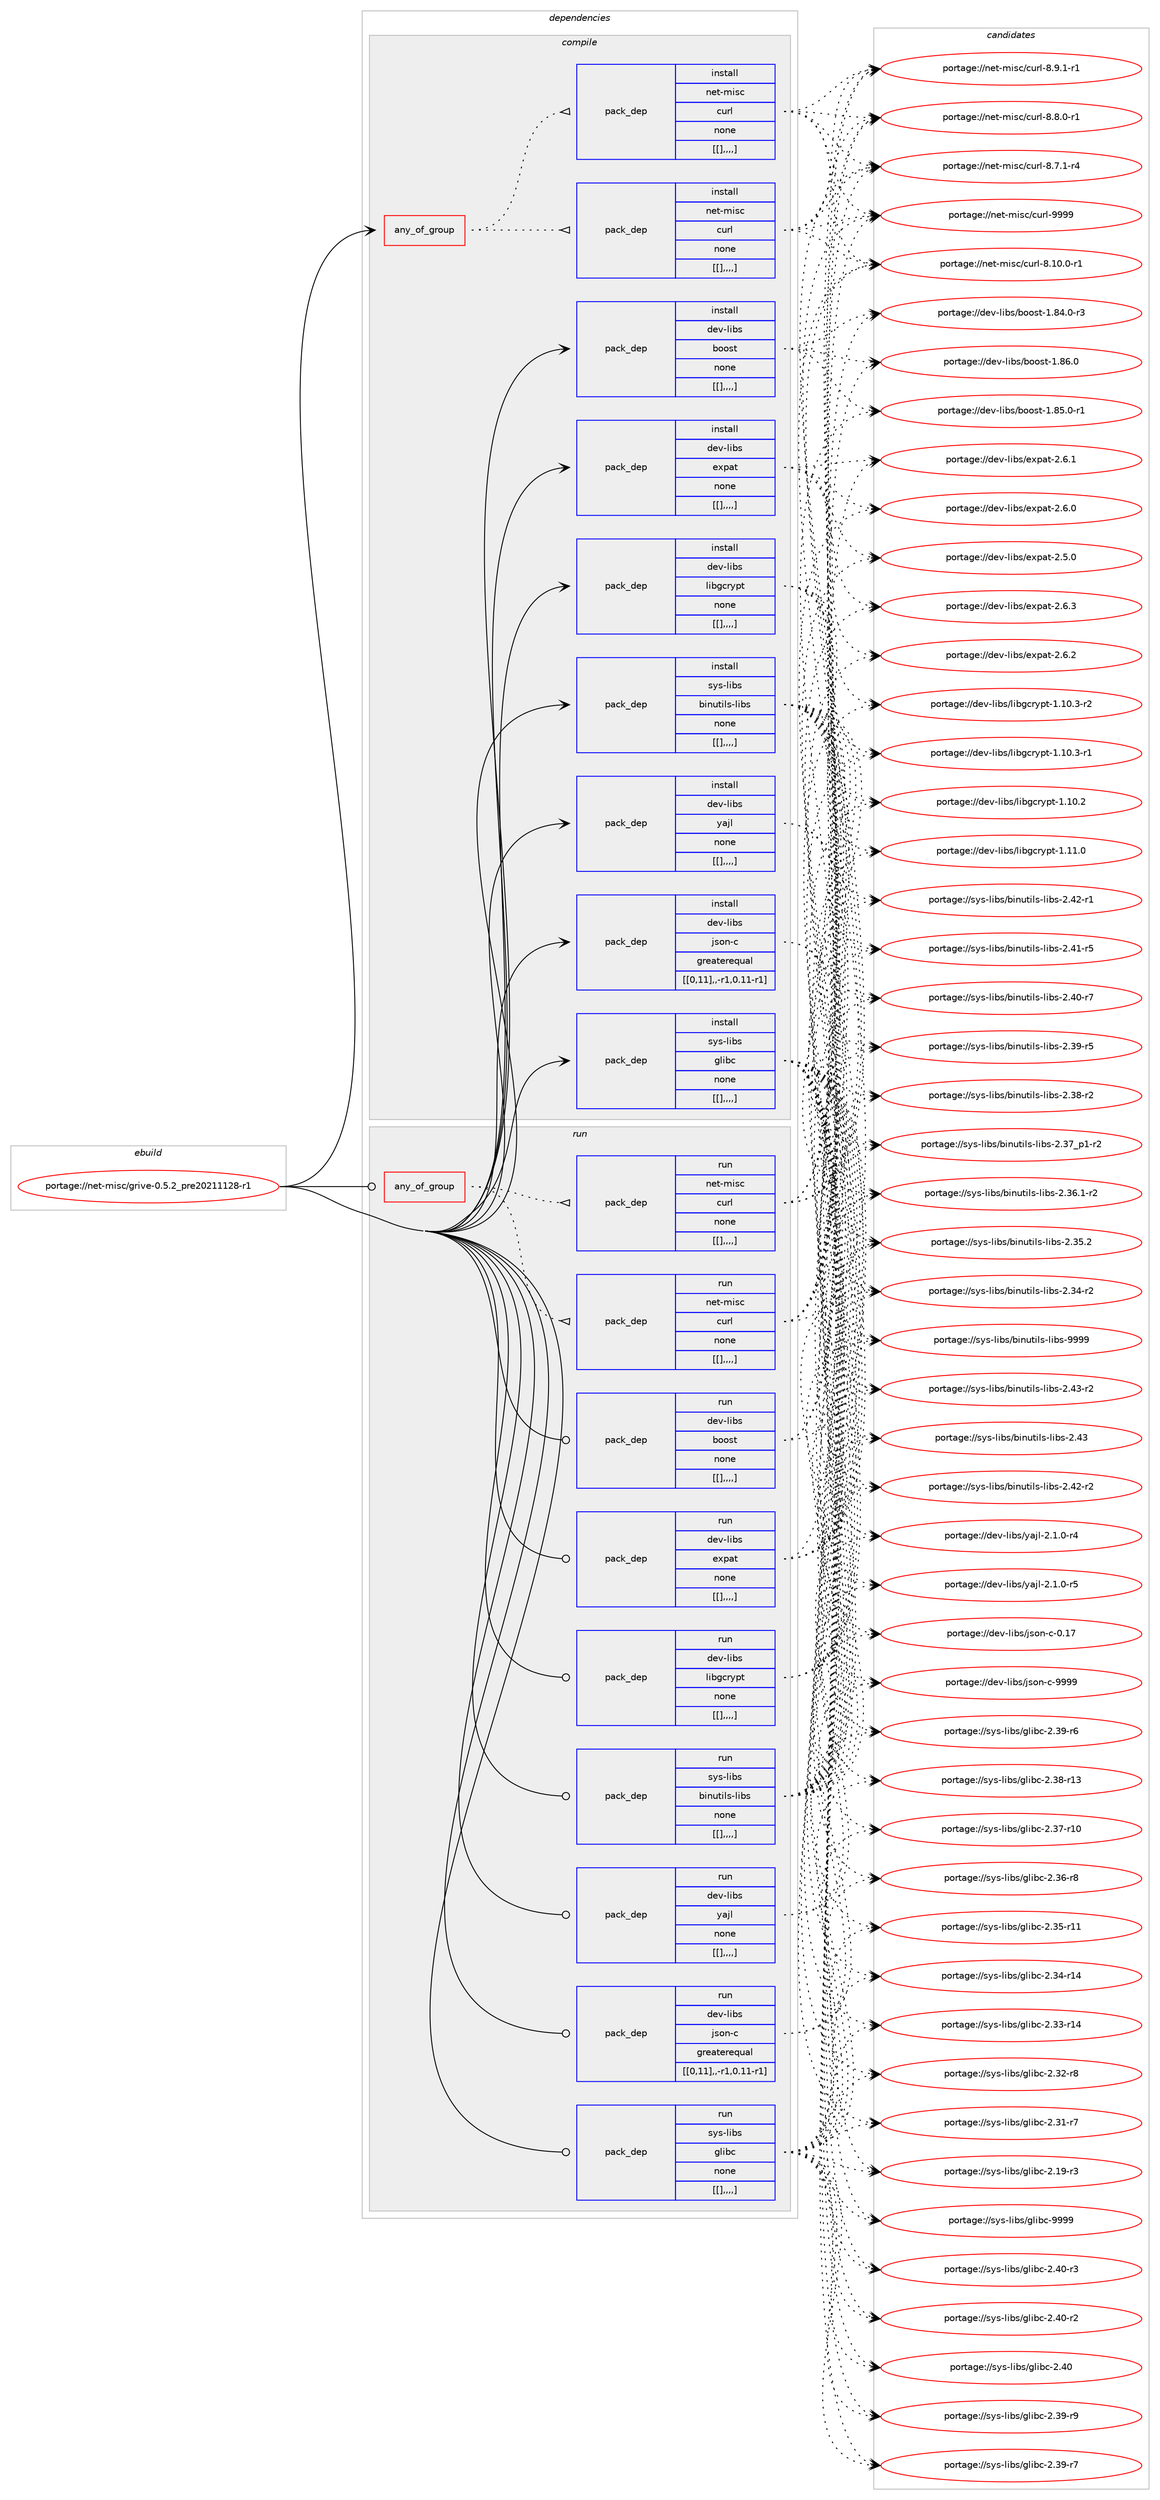 digraph prolog {

# *************
# Graph options
# *************

newrank=true;
concentrate=true;
compound=true;
graph [rankdir=LR,fontname=Helvetica,fontsize=10,ranksep=1.5];#, ranksep=2.5, nodesep=0.2];
edge  [arrowhead=vee];
node  [fontname=Helvetica,fontsize=10];

# **********
# The ebuild
# **********

subgraph cluster_leftcol {
color=gray;
label=<<i>ebuild</i>>;
id [label="portage://net-misc/grive-0.5.2_pre20211128-r1", color=red, width=4, href="../net-misc/grive-0.5.2_pre20211128-r1.svg"];
}

# ****************
# The dependencies
# ****************

subgraph cluster_midcol {
color=gray;
label=<<i>dependencies</i>>;
subgraph cluster_compile {
fillcolor="#eeeeee";
style=filled;
label=<<i>compile</i>>;
subgraph any2637 {
dependency387705 [label=<<TABLE BORDER="0" CELLBORDER="1" CELLSPACING="0" CELLPADDING="4"><TR><TD CELLPADDING="10">any_of_group</TD></TR></TABLE>>, shape=none, color=red];subgraph pack283282 {
dependency387706 [label=<<TABLE BORDER="0" CELLBORDER="1" CELLSPACING="0" CELLPADDING="4" WIDTH="220"><TR><TD ROWSPAN="6" CELLPADDING="30">pack_dep</TD></TR><TR><TD WIDTH="110">install</TD></TR><TR><TD>net-misc</TD></TR><TR><TD>curl</TD></TR><TR><TD>none</TD></TR><TR><TD>[[],,,,]</TD></TR></TABLE>>, shape=none, color=blue];
}
dependency387705:e -> dependency387706:w [weight=20,style="dotted",arrowhead="oinv"];
subgraph pack283283 {
dependency387707 [label=<<TABLE BORDER="0" CELLBORDER="1" CELLSPACING="0" CELLPADDING="4" WIDTH="220"><TR><TD ROWSPAN="6" CELLPADDING="30">pack_dep</TD></TR><TR><TD WIDTH="110">install</TD></TR><TR><TD>net-misc</TD></TR><TR><TD>curl</TD></TR><TR><TD>none</TD></TR><TR><TD>[[],,,,]</TD></TR></TABLE>>, shape=none, color=blue];
}
dependency387705:e -> dependency387707:w [weight=20,style="dotted",arrowhead="oinv"];
}
id:e -> dependency387705:w [weight=20,style="solid",arrowhead="vee"];
subgraph pack283284 {
dependency387708 [label=<<TABLE BORDER="0" CELLBORDER="1" CELLSPACING="0" CELLPADDING="4" WIDTH="220"><TR><TD ROWSPAN="6" CELLPADDING="30">pack_dep</TD></TR><TR><TD WIDTH="110">install</TD></TR><TR><TD>dev-libs</TD></TR><TR><TD>boost</TD></TR><TR><TD>none</TD></TR><TR><TD>[[],,,,]</TD></TR></TABLE>>, shape=none, color=blue];
}
id:e -> dependency387708:w [weight=20,style="solid",arrowhead="vee"];
subgraph pack283285 {
dependency387709 [label=<<TABLE BORDER="0" CELLBORDER="1" CELLSPACING="0" CELLPADDING="4" WIDTH="220"><TR><TD ROWSPAN="6" CELLPADDING="30">pack_dep</TD></TR><TR><TD WIDTH="110">install</TD></TR><TR><TD>dev-libs</TD></TR><TR><TD>expat</TD></TR><TR><TD>none</TD></TR><TR><TD>[[],,,,]</TD></TR></TABLE>>, shape=none, color=blue];
}
id:e -> dependency387709:w [weight=20,style="solid",arrowhead="vee"];
subgraph pack283286 {
dependency387710 [label=<<TABLE BORDER="0" CELLBORDER="1" CELLSPACING="0" CELLPADDING="4" WIDTH="220"><TR><TD ROWSPAN="6" CELLPADDING="30">pack_dep</TD></TR><TR><TD WIDTH="110">install</TD></TR><TR><TD>dev-libs</TD></TR><TR><TD>json-c</TD></TR><TR><TD>greaterequal</TD></TR><TR><TD>[[0,11],,-r1,0.11-r1]</TD></TR></TABLE>>, shape=none, color=blue];
}
id:e -> dependency387710:w [weight=20,style="solid",arrowhead="vee"];
subgraph pack283287 {
dependency387711 [label=<<TABLE BORDER="0" CELLBORDER="1" CELLSPACING="0" CELLPADDING="4" WIDTH="220"><TR><TD ROWSPAN="6" CELLPADDING="30">pack_dep</TD></TR><TR><TD WIDTH="110">install</TD></TR><TR><TD>dev-libs</TD></TR><TR><TD>libgcrypt</TD></TR><TR><TD>none</TD></TR><TR><TD>[[],,,,]</TD></TR></TABLE>>, shape=none, color=blue];
}
id:e -> dependency387711:w [weight=20,style="solid",arrowhead="vee"];
subgraph pack283288 {
dependency387712 [label=<<TABLE BORDER="0" CELLBORDER="1" CELLSPACING="0" CELLPADDING="4" WIDTH="220"><TR><TD ROWSPAN="6" CELLPADDING="30">pack_dep</TD></TR><TR><TD WIDTH="110">install</TD></TR><TR><TD>dev-libs</TD></TR><TR><TD>yajl</TD></TR><TR><TD>none</TD></TR><TR><TD>[[],,,,]</TD></TR></TABLE>>, shape=none, color=blue];
}
id:e -> dependency387712:w [weight=20,style="solid",arrowhead="vee"];
subgraph pack283289 {
dependency387713 [label=<<TABLE BORDER="0" CELLBORDER="1" CELLSPACING="0" CELLPADDING="4" WIDTH="220"><TR><TD ROWSPAN="6" CELLPADDING="30">pack_dep</TD></TR><TR><TD WIDTH="110">install</TD></TR><TR><TD>sys-libs</TD></TR><TR><TD>binutils-libs</TD></TR><TR><TD>none</TD></TR><TR><TD>[[],,,,]</TD></TR></TABLE>>, shape=none, color=blue];
}
id:e -> dependency387713:w [weight=20,style="solid",arrowhead="vee"];
subgraph pack283290 {
dependency387714 [label=<<TABLE BORDER="0" CELLBORDER="1" CELLSPACING="0" CELLPADDING="4" WIDTH="220"><TR><TD ROWSPAN="6" CELLPADDING="30">pack_dep</TD></TR><TR><TD WIDTH="110">install</TD></TR><TR><TD>sys-libs</TD></TR><TR><TD>glibc</TD></TR><TR><TD>none</TD></TR><TR><TD>[[],,,,]</TD></TR></TABLE>>, shape=none, color=blue];
}
id:e -> dependency387714:w [weight=20,style="solid",arrowhead="vee"];
}
subgraph cluster_compileandrun {
fillcolor="#eeeeee";
style=filled;
label=<<i>compile and run</i>>;
}
subgraph cluster_run {
fillcolor="#eeeeee";
style=filled;
label=<<i>run</i>>;
subgraph any2638 {
dependency387715 [label=<<TABLE BORDER="0" CELLBORDER="1" CELLSPACING="0" CELLPADDING="4"><TR><TD CELLPADDING="10">any_of_group</TD></TR></TABLE>>, shape=none, color=red];subgraph pack283291 {
dependency387716 [label=<<TABLE BORDER="0" CELLBORDER="1" CELLSPACING="0" CELLPADDING="4" WIDTH="220"><TR><TD ROWSPAN="6" CELLPADDING="30">pack_dep</TD></TR><TR><TD WIDTH="110">run</TD></TR><TR><TD>net-misc</TD></TR><TR><TD>curl</TD></TR><TR><TD>none</TD></TR><TR><TD>[[],,,,]</TD></TR></TABLE>>, shape=none, color=blue];
}
dependency387715:e -> dependency387716:w [weight=20,style="dotted",arrowhead="oinv"];
subgraph pack283292 {
dependency387717 [label=<<TABLE BORDER="0" CELLBORDER="1" CELLSPACING="0" CELLPADDING="4" WIDTH="220"><TR><TD ROWSPAN="6" CELLPADDING="30">pack_dep</TD></TR><TR><TD WIDTH="110">run</TD></TR><TR><TD>net-misc</TD></TR><TR><TD>curl</TD></TR><TR><TD>none</TD></TR><TR><TD>[[],,,,]</TD></TR></TABLE>>, shape=none, color=blue];
}
dependency387715:e -> dependency387717:w [weight=20,style="dotted",arrowhead="oinv"];
}
id:e -> dependency387715:w [weight=20,style="solid",arrowhead="odot"];
subgraph pack283293 {
dependency387718 [label=<<TABLE BORDER="0" CELLBORDER="1" CELLSPACING="0" CELLPADDING="4" WIDTH="220"><TR><TD ROWSPAN="6" CELLPADDING="30">pack_dep</TD></TR><TR><TD WIDTH="110">run</TD></TR><TR><TD>dev-libs</TD></TR><TR><TD>boost</TD></TR><TR><TD>none</TD></TR><TR><TD>[[],,,,]</TD></TR></TABLE>>, shape=none, color=blue];
}
id:e -> dependency387718:w [weight=20,style="solid",arrowhead="odot"];
subgraph pack283294 {
dependency387719 [label=<<TABLE BORDER="0" CELLBORDER="1" CELLSPACING="0" CELLPADDING="4" WIDTH="220"><TR><TD ROWSPAN="6" CELLPADDING="30">pack_dep</TD></TR><TR><TD WIDTH="110">run</TD></TR><TR><TD>dev-libs</TD></TR><TR><TD>expat</TD></TR><TR><TD>none</TD></TR><TR><TD>[[],,,,]</TD></TR></TABLE>>, shape=none, color=blue];
}
id:e -> dependency387719:w [weight=20,style="solid",arrowhead="odot"];
subgraph pack283295 {
dependency387720 [label=<<TABLE BORDER="0" CELLBORDER="1" CELLSPACING="0" CELLPADDING="4" WIDTH="220"><TR><TD ROWSPAN="6" CELLPADDING="30">pack_dep</TD></TR><TR><TD WIDTH="110">run</TD></TR><TR><TD>dev-libs</TD></TR><TR><TD>json-c</TD></TR><TR><TD>greaterequal</TD></TR><TR><TD>[[0,11],,-r1,0.11-r1]</TD></TR></TABLE>>, shape=none, color=blue];
}
id:e -> dependency387720:w [weight=20,style="solid",arrowhead="odot"];
subgraph pack283296 {
dependency387721 [label=<<TABLE BORDER="0" CELLBORDER="1" CELLSPACING="0" CELLPADDING="4" WIDTH="220"><TR><TD ROWSPAN="6" CELLPADDING="30">pack_dep</TD></TR><TR><TD WIDTH="110">run</TD></TR><TR><TD>dev-libs</TD></TR><TR><TD>libgcrypt</TD></TR><TR><TD>none</TD></TR><TR><TD>[[],,,,]</TD></TR></TABLE>>, shape=none, color=blue];
}
id:e -> dependency387721:w [weight=20,style="solid",arrowhead="odot"];
subgraph pack283297 {
dependency387722 [label=<<TABLE BORDER="0" CELLBORDER="1" CELLSPACING="0" CELLPADDING="4" WIDTH="220"><TR><TD ROWSPAN="6" CELLPADDING="30">pack_dep</TD></TR><TR><TD WIDTH="110">run</TD></TR><TR><TD>dev-libs</TD></TR><TR><TD>yajl</TD></TR><TR><TD>none</TD></TR><TR><TD>[[],,,,]</TD></TR></TABLE>>, shape=none, color=blue];
}
id:e -> dependency387722:w [weight=20,style="solid",arrowhead="odot"];
subgraph pack283298 {
dependency387723 [label=<<TABLE BORDER="0" CELLBORDER="1" CELLSPACING="0" CELLPADDING="4" WIDTH="220"><TR><TD ROWSPAN="6" CELLPADDING="30">pack_dep</TD></TR><TR><TD WIDTH="110">run</TD></TR><TR><TD>sys-libs</TD></TR><TR><TD>binutils-libs</TD></TR><TR><TD>none</TD></TR><TR><TD>[[],,,,]</TD></TR></TABLE>>, shape=none, color=blue];
}
id:e -> dependency387723:w [weight=20,style="solid",arrowhead="odot"];
subgraph pack283299 {
dependency387724 [label=<<TABLE BORDER="0" CELLBORDER="1" CELLSPACING="0" CELLPADDING="4" WIDTH="220"><TR><TD ROWSPAN="6" CELLPADDING="30">pack_dep</TD></TR><TR><TD WIDTH="110">run</TD></TR><TR><TD>sys-libs</TD></TR><TR><TD>glibc</TD></TR><TR><TD>none</TD></TR><TR><TD>[[],,,,]</TD></TR></TABLE>>, shape=none, color=blue];
}
id:e -> dependency387724:w [weight=20,style="solid",arrowhead="odot"];
}
}

# **************
# The candidates
# **************

subgraph cluster_choices {
rank=same;
color=gray;
label=<<i>candidates</i>>;

subgraph choice283282 {
color=black;
nodesep=1;
choice110101116451091051159947991171141084557575757 [label="portage://net-misc/curl-9999", color=red, width=4,href="../net-misc/curl-9999.svg"];
choice11010111645109105115994799117114108455646494846484511449 [label="portage://net-misc/curl-8.10.0-r1", color=red, width=4,href="../net-misc/curl-8.10.0-r1.svg"];
choice110101116451091051159947991171141084556465746494511449 [label="portage://net-misc/curl-8.9.1-r1", color=red, width=4,href="../net-misc/curl-8.9.1-r1.svg"];
choice110101116451091051159947991171141084556465646484511449 [label="portage://net-misc/curl-8.8.0-r1", color=red, width=4,href="../net-misc/curl-8.8.0-r1.svg"];
choice110101116451091051159947991171141084556465546494511452 [label="portage://net-misc/curl-8.7.1-r4", color=red, width=4,href="../net-misc/curl-8.7.1-r4.svg"];
dependency387706:e -> choice110101116451091051159947991171141084557575757:w [style=dotted,weight="100"];
dependency387706:e -> choice11010111645109105115994799117114108455646494846484511449:w [style=dotted,weight="100"];
dependency387706:e -> choice110101116451091051159947991171141084556465746494511449:w [style=dotted,weight="100"];
dependency387706:e -> choice110101116451091051159947991171141084556465646484511449:w [style=dotted,weight="100"];
dependency387706:e -> choice110101116451091051159947991171141084556465546494511452:w [style=dotted,weight="100"];
}
subgraph choice283283 {
color=black;
nodesep=1;
choice110101116451091051159947991171141084557575757 [label="portage://net-misc/curl-9999", color=red, width=4,href="../net-misc/curl-9999.svg"];
choice11010111645109105115994799117114108455646494846484511449 [label="portage://net-misc/curl-8.10.0-r1", color=red, width=4,href="../net-misc/curl-8.10.0-r1.svg"];
choice110101116451091051159947991171141084556465746494511449 [label="portage://net-misc/curl-8.9.1-r1", color=red, width=4,href="../net-misc/curl-8.9.1-r1.svg"];
choice110101116451091051159947991171141084556465646484511449 [label="portage://net-misc/curl-8.8.0-r1", color=red, width=4,href="../net-misc/curl-8.8.0-r1.svg"];
choice110101116451091051159947991171141084556465546494511452 [label="portage://net-misc/curl-8.7.1-r4", color=red, width=4,href="../net-misc/curl-8.7.1-r4.svg"];
dependency387707:e -> choice110101116451091051159947991171141084557575757:w [style=dotted,weight="100"];
dependency387707:e -> choice11010111645109105115994799117114108455646494846484511449:w [style=dotted,weight="100"];
dependency387707:e -> choice110101116451091051159947991171141084556465746494511449:w [style=dotted,weight="100"];
dependency387707:e -> choice110101116451091051159947991171141084556465646484511449:w [style=dotted,weight="100"];
dependency387707:e -> choice110101116451091051159947991171141084556465546494511452:w [style=dotted,weight="100"];
}
subgraph choice283284 {
color=black;
nodesep=1;
choice1001011184510810598115479811111111511645494656544648 [label="portage://dev-libs/boost-1.86.0", color=red, width=4,href="../dev-libs/boost-1.86.0.svg"];
choice10010111845108105981154798111111115116454946565346484511449 [label="portage://dev-libs/boost-1.85.0-r1", color=red, width=4,href="../dev-libs/boost-1.85.0-r1.svg"];
choice10010111845108105981154798111111115116454946565246484511451 [label="portage://dev-libs/boost-1.84.0-r3", color=red, width=4,href="../dev-libs/boost-1.84.0-r3.svg"];
dependency387708:e -> choice1001011184510810598115479811111111511645494656544648:w [style=dotted,weight="100"];
dependency387708:e -> choice10010111845108105981154798111111115116454946565346484511449:w [style=dotted,weight="100"];
dependency387708:e -> choice10010111845108105981154798111111115116454946565246484511451:w [style=dotted,weight="100"];
}
subgraph choice283285 {
color=black;
nodesep=1;
choice10010111845108105981154710112011297116455046544651 [label="portage://dev-libs/expat-2.6.3", color=red, width=4,href="../dev-libs/expat-2.6.3.svg"];
choice10010111845108105981154710112011297116455046544650 [label="portage://dev-libs/expat-2.6.2", color=red, width=4,href="../dev-libs/expat-2.6.2.svg"];
choice10010111845108105981154710112011297116455046544649 [label="portage://dev-libs/expat-2.6.1", color=red, width=4,href="../dev-libs/expat-2.6.1.svg"];
choice10010111845108105981154710112011297116455046544648 [label="portage://dev-libs/expat-2.6.0", color=red, width=4,href="../dev-libs/expat-2.6.0.svg"];
choice10010111845108105981154710112011297116455046534648 [label="portage://dev-libs/expat-2.5.0", color=red, width=4,href="../dev-libs/expat-2.5.0.svg"];
dependency387709:e -> choice10010111845108105981154710112011297116455046544651:w [style=dotted,weight="100"];
dependency387709:e -> choice10010111845108105981154710112011297116455046544650:w [style=dotted,weight="100"];
dependency387709:e -> choice10010111845108105981154710112011297116455046544649:w [style=dotted,weight="100"];
dependency387709:e -> choice10010111845108105981154710112011297116455046544648:w [style=dotted,weight="100"];
dependency387709:e -> choice10010111845108105981154710112011297116455046534648:w [style=dotted,weight="100"];
}
subgraph choice283286 {
color=black;
nodesep=1;
choice10010111845108105981154710611511111045994557575757 [label="portage://dev-libs/json-c-9999", color=red, width=4,href="../dev-libs/json-c-9999.svg"];
choice10010111845108105981154710611511111045994548464955 [label="portage://dev-libs/json-c-0.17", color=red, width=4,href="../dev-libs/json-c-0.17.svg"];
dependency387710:e -> choice10010111845108105981154710611511111045994557575757:w [style=dotted,weight="100"];
dependency387710:e -> choice10010111845108105981154710611511111045994548464955:w [style=dotted,weight="100"];
}
subgraph choice283287 {
color=black;
nodesep=1;
choice100101118451081059811547108105981039911412111211645494649494648 [label="portage://dev-libs/libgcrypt-1.11.0", color=red, width=4,href="../dev-libs/libgcrypt-1.11.0.svg"];
choice1001011184510810598115471081059810399114121112116454946494846514511450 [label="portage://dev-libs/libgcrypt-1.10.3-r2", color=red, width=4,href="../dev-libs/libgcrypt-1.10.3-r2.svg"];
choice1001011184510810598115471081059810399114121112116454946494846514511449 [label="portage://dev-libs/libgcrypt-1.10.3-r1", color=red, width=4,href="../dev-libs/libgcrypt-1.10.3-r1.svg"];
choice100101118451081059811547108105981039911412111211645494649484650 [label="portage://dev-libs/libgcrypt-1.10.2", color=red, width=4,href="../dev-libs/libgcrypt-1.10.2.svg"];
dependency387711:e -> choice100101118451081059811547108105981039911412111211645494649494648:w [style=dotted,weight="100"];
dependency387711:e -> choice1001011184510810598115471081059810399114121112116454946494846514511450:w [style=dotted,weight="100"];
dependency387711:e -> choice1001011184510810598115471081059810399114121112116454946494846514511449:w [style=dotted,weight="100"];
dependency387711:e -> choice100101118451081059811547108105981039911412111211645494649484650:w [style=dotted,weight="100"];
}
subgraph choice283288 {
color=black;
nodesep=1;
choice100101118451081059811547121971061084550464946484511453 [label="portage://dev-libs/yajl-2.1.0-r5", color=red, width=4,href="../dev-libs/yajl-2.1.0-r5.svg"];
choice100101118451081059811547121971061084550464946484511452 [label="portage://dev-libs/yajl-2.1.0-r4", color=red, width=4,href="../dev-libs/yajl-2.1.0-r4.svg"];
dependency387712:e -> choice100101118451081059811547121971061084550464946484511453:w [style=dotted,weight="100"];
dependency387712:e -> choice100101118451081059811547121971061084550464946484511452:w [style=dotted,weight="100"];
}
subgraph choice283289 {
color=black;
nodesep=1;
choice1151211154510810598115479810511011711610510811545108105981154557575757 [label="portage://sys-libs/binutils-libs-9999", color=red, width=4,href="../sys-libs/binutils-libs-9999.svg"];
choice11512111545108105981154798105110117116105108115451081059811545504652514511450 [label="portage://sys-libs/binutils-libs-2.43-r2", color=red, width=4,href="../sys-libs/binutils-libs-2.43-r2.svg"];
choice1151211154510810598115479810511011711610510811545108105981154550465251 [label="portage://sys-libs/binutils-libs-2.43", color=red, width=4,href="../sys-libs/binutils-libs-2.43.svg"];
choice11512111545108105981154798105110117116105108115451081059811545504652504511450 [label="portage://sys-libs/binutils-libs-2.42-r2", color=red, width=4,href="../sys-libs/binutils-libs-2.42-r2.svg"];
choice11512111545108105981154798105110117116105108115451081059811545504652504511449 [label="portage://sys-libs/binutils-libs-2.42-r1", color=red, width=4,href="../sys-libs/binutils-libs-2.42-r1.svg"];
choice11512111545108105981154798105110117116105108115451081059811545504652494511453 [label="portage://sys-libs/binutils-libs-2.41-r5", color=red, width=4,href="../sys-libs/binutils-libs-2.41-r5.svg"];
choice11512111545108105981154798105110117116105108115451081059811545504652484511455 [label="portage://sys-libs/binutils-libs-2.40-r7", color=red, width=4,href="../sys-libs/binutils-libs-2.40-r7.svg"];
choice11512111545108105981154798105110117116105108115451081059811545504651574511453 [label="portage://sys-libs/binutils-libs-2.39-r5", color=red, width=4,href="../sys-libs/binutils-libs-2.39-r5.svg"];
choice11512111545108105981154798105110117116105108115451081059811545504651564511450 [label="portage://sys-libs/binutils-libs-2.38-r2", color=red, width=4,href="../sys-libs/binutils-libs-2.38-r2.svg"];
choice115121115451081059811547981051101171161051081154510810598115455046515595112494511450 [label="portage://sys-libs/binutils-libs-2.37_p1-r2", color=red, width=4,href="../sys-libs/binutils-libs-2.37_p1-r2.svg"];
choice115121115451081059811547981051101171161051081154510810598115455046515446494511450 [label="portage://sys-libs/binutils-libs-2.36.1-r2", color=red, width=4,href="../sys-libs/binutils-libs-2.36.1-r2.svg"];
choice11512111545108105981154798105110117116105108115451081059811545504651534650 [label="portage://sys-libs/binutils-libs-2.35.2", color=red, width=4,href="../sys-libs/binutils-libs-2.35.2.svg"];
choice11512111545108105981154798105110117116105108115451081059811545504651524511450 [label="portage://sys-libs/binutils-libs-2.34-r2", color=red, width=4,href="../sys-libs/binutils-libs-2.34-r2.svg"];
dependency387713:e -> choice1151211154510810598115479810511011711610510811545108105981154557575757:w [style=dotted,weight="100"];
dependency387713:e -> choice11512111545108105981154798105110117116105108115451081059811545504652514511450:w [style=dotted,weight="100"];
dependency387713:e -> choice1151211154510810598115479810511011711610510811545108105981154550465251:w [style=dotted,weight="100"];
dependency387713:e -> choice11512111545108105981154798105110117116105108115451081059811545504652504511450:w [style=dotted,weight="100"];
dependency387713:e -> choice11512111545108105981154798105110117116105108115451081059811545504652504511449:w [style=dotted,weight="100"];
dependency387713:e -> choice11512111545108105981154798105110117116105108115451081059811545504652494511453:w [style=dotted,weight="100"];
dependency387713:e -> choice11512111545108105981154798105110117116105108115451081059811545504652484511455:w [style=dotted,weight="100"];
dependency387713:e -> choice11512111545108105981154798105110117116105108115451081059811545504651574511453:w [style=dotted,weight="100"];
dependency387713:e -> choice11512111545108105981154798105110117116105108115451081059811545504651564511450:w [style=dotted,weight="100"];
dependency387713:e -> choice115121115451081059811547981051101171161051081154510810598115455046515595112494511450:w [style=dotted,weight="100"];
dependency387713:e -> choice115121115451081059811547981051101171161051081154510810598115455046515446494511450:w [style=dotted,weight="100"];
dependency387713:e -> choice11512111545108105981154798105110117116105108115451081059811545504651534650:w [style=dotted,weight="100"];
dependency387713:e -> choice11512111545108105981154798105110117116105108115451081059811545504651524511450:w [style=dotted,weight="100"];
}
subgraph choice283290 {
color=black;
nodesep=1;
choice11512111545108105981154710310810598994557575757 [label="portage://sys-libs/glibc-9999", color=red, width=4,href="../sys-libs/glibc-9999.svg"];
choice115121115451081059811547103108105989945504652484511451 [label="portage://sys-libs/glibc-2.40-r3", color=red, width=4,href="../sys-libs/glibc-2.40-r3.svg"];
choice115121115451081059811547103108105989945504652484511450 [label="portage://sys-libs/glibc-2.40-r2", color=red, width=4,href="../sys-libs/glibc-2.40-r2.svg"];
choice11512111545108105981154710310810598994550465248 [label="portage://sys-libs/glibc-2.40", color=red, width=4,href="../sys-libs/glibc-2.40.svg"];
choice115121115451081059811547103108105989945504651574511457 [label="portage://sys-libs/glibc-2.39-r9", color=red, width=4,href="../sys-libs/glibc-2.39-r9.svg"];
choice115121115451081059811547103108105989945504651574511455 [label="portage://sys-libs/glibc-2.39-r7", color=red, width=4,href="../sys-libs/glibc-2.39-r7.svg"];
choice115121115451081059811547103108105989945504651574511454 [label="portage://sys-libs/glibc-2.39-r6", color=red, width=4,href="../sys-libs/glibc-2.39-r6.svg"];
choice11512111545108105981154710310810598994550465156451144951 [label="portage://sys-libs/glibc-2.38-r13", color=red, width=4,href="../sys-libs/glibc-2.38-r13.svg"];
choice11512111545108105981154710310810598994550465155451144948 [label="portage://sys-libs/glibc-2.37-r10", color=red, width=4,href="../sys-libs/glibc-2.37-r10.svg"];
choice115121115451081059811547103108105989945504651544511456 [label="portage://sys-libs/glibc-2.36-r8", color=red, width=4,href="../sys-libs/glibc-2.36-r8.svg"];
choice11512111545108105981154710310810598994550465153451144949 [label="portage://sys-libs/glibc-2.35-r11", color=red, width=4,href="../sys-libs/glibc-2.35-r11.svg"];
choice11512111545108105981154710310810598994550465152451144952 [label="portage://sys-libs/glibc-2.34-r14", color=red, width=4,href="../sys-libs/glibc-2.34-r14.svg"];
choice11512111545108105981154710310810598994550465151451144952 [label="portage://sys-libs/glibc-2.33-r14", color=red, width=4,href="../sys-libs/glibc-2.33-r14.svg"];
choice115121115451081059811547103108105989945504651504511456 [label="portage://sys-libs/glibc-2.32-r8", color=red, width=4,href="../sys-libs/glibc-2.32-r8.svg"];
choice115121115451081059811547103108105989945504651494511455 [label="portage://sys-libs/glibc-2.31-r7", color=red, width=4,href="../sys-libs/glibc-2.31-r7.svg"];
choice115121115451081059811547103108105989945504649574511451 [label="portage://sys-libs/glibc-2.19-r3", color=red, width=4,href="../sys-libs/glibc-2.19-r3.svg"];
dependency387714:e -> choice11512111545108105981154710310810598994557575757:w [style=dotted,weight="100"];
dependency387714:e -> choice115121115451081059811547103108105989945504652484511451:w [style=dotted,weight="100"];
dependency387714:e -> choice115121115451081059811547103108105989945504652484511450:w [style=dotted,weight="100"];
dependency387714:e -> choice11512111545108105981154710310810598994550465248:w [style=dotted,weight="100"];
dependency387714:e -> choice115121115451081059811547103108105989945504651574511457:w [style=dotted,weight="100"];
dependency387714:e -> choice115121115451081059811547103108105989945504651574511455:w [style=dotted,weight="100"];
dependency387714:e -> choice115121115451081059811547103108105989945504651574511454:w [style=dotted,weight="100"];
dependency387714:e -> choice11512111545108105981154710310810598994550465156451144951:w [style=dotted,weight="100"];
dependency387714:e -> choice11512111545108105981154710310810598994550465155451144948:w [style=dotted,weight="100"];
dependency387714:e -> choice115121115451081059811547103108105989945504651544511456:w [style=dotted,weight="100"];
dependency387714:e -> choice11512111545108105981154710310810598994550465153451144949:w [style=dotted,weight="100"];
dependency387714:e -> choice11512111545108105981154710310810598994550465152451144952:w [style=dotted,weight="100"];
dependency387714:e -> choice11512111545108105981154710310810598994550465151451144952:w [style=dotted,weight="100"];
dependency387714:e -> choice115121115451081059811547103108105989945504651504511456:w [style=dotted,weight="100"];
dependency387714:e -> choice115121115451081059811547103108105989945504651494511455:w [style=dotted,weight="100"];
dependency387714:e -> choice115121115451081059811547103108105989945504649574511451:w [style=dotted,weight="100"];
}
subgraph choice283291 {
color=black;
nodesep=1;
choice110101116451091051159947991171141084557575757 [label="portage://net-misc/curl-9999", color=red, width=4,href="../net-misc/curl-9999.svg"];
choice11010111645109105115994799117114108455646494846484511449 [label="portage://net-misc/curl-8.10.0-r1", color=red, width=4,href="../net-misc/curl-8.10.0-r1.svg"];
choice110101116451091051159947991171141084556465746494511449 [label="portage://net-misc/curl-8.9.1-r1", color=red, width=4,href="../net-misc/curl-8.9.1-r1.svg"];
choice110101116451091051159947991171141084556465646484511449 [label="portage://net-misc/curl-8.8.0-r1", color=red, width=4,href="../net-misc/curl-8.8.0-r1.svg"];
choice110101116451091051159947991171141084556465546494511452 [label="portage://net-misc/curl-8.7.1-r4", color=red, width=4,href="../net-misc/curl-8.7.1-r4.svg"];
dependency387716:e -> choice110101116451091051159947991171141084557575757:w [style=dotted,weight="100"];
dependency387716:e -> choice11010111645109105115994799117114108455646494846484511449:w [style=dotted,weight="100"];
dependency387716:e -> choice110101116451091051159947991171141084556465746494511449:w [style=dotted,weight="100"];
dependency387716:e -> choice110101116451091051159947991171141084556465646484511449:w [style=dotted,weight="100"];
dependency387716:e -> choice110101116451091051159947991171141084556465546494511452:w [style=dotted,weight="100"];
}
subgraph choice283292 {
color=black;
nodesep=1;
choice110101116451091051159947991171141084557575757 [label="portage://net-misc/curl-9999", color=red, width=4,href="../net-misc/curl-9999.svg"];
choice11010111645109105115994799117114108455646494846484511449 [label="portage://net-misc/curl-8.10.0-r1", color=red, width=4,href="../net-misc/curl-8.10.0-r1.svg"];
choice110101116451091051159947991171141084556465746494511449 [label="portage://net-misc/curl-8.9.1-r1", color=red, width=4,href="../net-misc/curl-8.9.1-r1.svg"];
choice110101116451091051159947991171141084556465646484511449 [label="portage://net-misc/curl-8.8.0-r1", color=red, width=4,href="../net-misc/curl-8.8.0-r1.svg"];
choice110101116451091051159947991171141084556465546494511452 [label="portage://net-misc/curl-8.7.1-r4", color=red, width=4,href="../net-misc/curl-8.7.1-r4.svg"];
dependency387717:e -> choice110101116451091051159947991171141084557575757:w [style=dotted,weight="100"];
dependency387717:e -> choice11010111645109105115994799117114108455646494846484511449:w [style=dotted,weight="100"];
dependency387717:e -> choice110101116451091051159947991171141084556465746494511449:w [style=dotted,weight="100"];
dependency387717:e -> choice110101116451091051159947991171141084556465646484511449:w [style=dotted,weight="100"];
dependency387717:e -> choice110101116451091051159947991171141084556465546494511452:w [style=dotted,weight="100"];
}
subgraph choice283293 {
color=black;
nodesep=1;
choice1001011184510810598115479811111111511645494656544648 [label="portage://dev-libs/boost-1.86.0", color=red, width=4,href="../dev-libs/boost-1.86.0.svg"];
choice10010111845108105981154798111111115116454946565346484511449 [label="portage://dev-libs/boost-1.85.0-r1", color=red, width=4,href="../dev-libs/boost-1.85.0-r1.svg"];
choice10010111845108105981154798111111115116454946565246484511451 [label="portage://dev-libs/boost-1.84.0-r3", color=red, width=4,href="../dev-libs/boost-1.84.0-r3.svg"];
dependency387718:e -> choice1001011184510810598115479811111111511645494656544648:w [style=dotted,weight="100"];
dependency387718:e -> choice10010111845108105981154798111111115116454946565346484511449:w [style=dotted,weight="100"];
dependency387718:e -> choice10010111845108105981154798111111115116454946565246484511451:w [style=dotted,weight="100"];
}
subgraph choice283294 {
color=black;
nodesep=1;
choice10010111845108105981154710112011297116455046544651 [label="portage://dev-libs/expat-2.6.3", color=red, width=4,href="../dev-libs/expat-2.6.3.svg"];
choice10010111845108105981154710112011297116455046544650 [label="portage://dev-libs/expat-2.6.2", color=red, width=4,href="../dev-libs/expat-2.6.2.svg"];
choice10010111845108105981154710112011297116455046544649 [label="portage://dev-libs/expat-2.6.1", color=red, width=4,href="../dev-libs/expat-2.6.1.svg"];
choice10010111845108105981154710112011297116455046544648 [label="portage://dev-libs/expat-2.6.0", color=red, width=4,href="../dev-libs/expat-2.6.0.svg"];
choice10010111845108105981154710112011297116455046534648 [label="portage://dev-libs/expat-2.5.0", color=red, width=4,href="../dev-libs/expat-2.5.0.svg"];
dependency387719:e -> choice10010111845108105981154710112011297116455046544651:w [style=dotted,weight="100"];
dependency387719:e -> choice10010111845108105981154710112011297116455046544650:w [style=dotted,weight="100"];
dependency387719:e -> choice10010111845108105981154710112011297116455046544649:w [style=dotted,weight="100"];
dependency387719:e -> choice10010111845108105981154710112011297116455046544648:w [style=dotted,weight="100"];
dependency387719:e -> choice10010111845108105981154710112011297116455046534648:w [style=dotted,weight="100"];
}
subgraph choice283295 {
color=black;
nodesep=1;
choice10010111845108105981154710611511111045994557575757 [label="portage://dev-libs/json-c-9999", color=red, width=4,href="../dev-libs/json-c-9999.svg"];
choice10010111845108105981154710611511111045994548464955 [label="portage://dev-libs/json-c-0.17", color=red, width=4,href="../dev-libs/json-c-0.17.svg"];
dependency387720:e -> choice10010111845108105981154710611511111045994557575757:w [style=dotted,weight="100"];
dependency387720:e -> choice10010111845108105981154710611511111045994548464955:w [style=dotted,weight="100"];
}
subgraph choice283296 {
color=black;
nodesep=1;
choice100101118451081059811547108105981039911412111211645494649494648 [label="portage://dev-libs/libgcrypt-1.11.0", color=red, width=4,href="../dev-libs/libgcrypt-1.11.0.svg"];
choice1001011184510810598115471081059810399114121112116454946494846514511450 [label="portage://dev-libs/libgcrypt-1.10.3-r2", color=red, width=4,href="../dev-libs/libgcrypt-1.10.3-r2.svg"];
choice1001011184510810598115471081059810399114121112116454946494846514511449 [label="portage://dev-libs/libgcrypt-1.10.3-r1", color=red, width=4,href="../dev-libs/libgcrypt-1.10.3-r1.svg"];
choice100101118451081059811547108105981039911412111211645494649484650 [label="portage://dev-libs/libgcrypt-1.10.2", color=red, width=4,href="../dev-libs/libgcrypt-1.10.2.svg"];
dependency387721:e -> choice100101118451081059811547108105981039911412111211645494649494648:w [style=dotted,weight="100"];
dependency387721:e -> choice1001011184510810598115471081059810399114121112116454946494846514511450:w [style=dotted,weight="100"];
dependency387721:e -> choice1001011184510810598115471081059810399114121112116454946494846514511449:w [style=dotted,weight="100"];
dependency387721:e -> choice100101118451081059811547108105981039911412111211645494649484650:w [style=dotted,weight="100"];
}
subgraph choice283297 {
color=black;
nodesep=1;
choice100101118451081059811547121971061084550464946484511453 [label="portage://dev-libs/yajl-2.1.0-r5", color=red, width=4,href="../dev-libs/yajl-2.1.0-r5.svg"];
choice100101118451081059811547121971061084550464946484511452 [label="portage://dev-libs/yajl-2.1.0-r4", color=red, width=4,href="../dev-libs/yajl-2.1.0-r4.svg"];
dependency387722:e -> choice100101118451081059811547121971061084550464946484511453:w [style=dotted,weight="100"];
dependency387722:e -> choice100101118451081059811547121971061084550464946484511452:w [style=dotted,weight="100"];
}
subgraph choice283298 {
color=black;
nodesep=1;
choice1151211154510810598115479810511011711610510811545108105981154557575757 [label="portage://sys-libs/binutils-libs-9999", color=red, width=4,href="../sys-libs/binutils-libs-9999.svg"];
choice11512111545108105981154798105110117116105108115451081059811545504652514511450 [label="portage://sys-libs/binutils-libs-2.43-r2", color=red, width=4,href="../sys-libs/binutils-libs-2.43-r2.svg"];
choice1151211154510810598115479810511011711610510811545108105981154550465251 [label="portage://sys-libs/binutils-libs-2.43", color=red, width=4,href="../sys-libs/binutils-libs-2.43.svg"];
choice11512111545108105981154798105110117116105108115451081059811545504652504511450 [label="portage://sys-libs/binutils-libs-2.42-r2", color=red, width=4,href="../sys-libs/binutils-libs-2.42-r2.svg"];
choice11512111545108105981154798105110117116105108115451081059811545504652504511449 [label="portage://sys-libs/binutils-libs-2.42-r1", color=red, width=4,href="../sys-libs/binutils-libs-2.42-r1.svg"];
choice11512111545108105981154798105110117116105108115451081059811545504652494511453 [label="portage://sys-libs/binutils-libs-2.41-r5", color=red, width=4,href="../sys-libs/binutils-libs-2.41-r5.svg"];
choice11512111545108105981154798105110117116105108115451081059811545504652484511455 [label="portage://sys-libs/binutils-libs-2.40-r7", color=red, width=4,href="../sys-libs/binutils-libs-2.40-r7.svg"];
choice11512111545108105981154798105110117116105108115451081059811545504651574511453 [label="portage://sys-libs/binutils-libs-2.39-r5", color=red, width=4,href="../sys-libs/binutils-libs-2.39-r5.svg"];
choice11512111545108105981154798105110117116105108115451081059811545504651564511450 [label="portage://sys-libs/binutils-libs-2.38-r2", color=red, width=4,href="../sys-libs/binutils-libs-2.38-r2.svg"];
choice115121115451081059811547981051101171161051081154510810598115455046515595112494511450 [label="portage://sys-libs/binutils-libs-2.37_p1-r2", color=red, width=4,href="../sys-libs/binutils-libs-2.37_p1-r2.svg"];
choice115121115451081059811547981051101171161051081154510810598115455046515446494511450 [label="portage://sys-libs/binutils-libs-2.36.1-r2", color=red, width=4,href="../sys-libs/binutils-libs-2.36.1-r2.svg"];
choice11512111545108105981154798105110117116105108115451081059811545504651534650 [label="portage://sys-libs/binutils-libs-2.35.2", color=red, width=4,href="../sys-libs/binutils-libs-2.35.2.svg"];
choice11512111545108105981154798105110117116105108115451081059811545504651524511450 [label="portage://sys-libs/binutils-libs-2.34-r2", color=red, width=4,href="../sys-libs/binutils-libs-2.34-r2.svg"];
dependency387723:e -> choice1151211154510810598115479810511011711610510811545108105981154557575757:w [style=dotted,weight="100"];
dependency387723:e -> choice11512111545108105981154798105110117116105108115451081059811545504652514511450:w [style=dotted,weight="100"];
dependency387723:e -> choice1151211154510810598115479810511011711610510811545108105981154550465251:w [style=dotted,weight="100"];
dependency387723:e -> choice11512111545108105981154798105110117116105108115451081059811545504652504511450:w [style=dotted,weight="100"];
dependency387723:e -> choice11512111545108105981154798105110117116105108115451081059811545504652504511449:w [style=dotted,weight="100"];
dependency387723:e -> choice11512111545108105981154798105110117116105108115451081059811545504652494511453:w [style=dotted,weight="100"];
dependency387723:e -> choice11512111545108105981154798105110117116105108115451081059811545504652484511455:w [style=dotted,weight="100"];
dependency387723:e -> choice11512111545108105981154798105110117116105108115451081059811545504651574511453:w [style=dotted,weight="100"];
dependency387723:e -> choice11512111545108105981154798105110117116105108115451081059811545504651564511450:w [style=dotted,weight="100"];
dependency387723:e -> choice115121115451081059811547981051101171161051081154510810598115455046515595112494511450:w [style=dotted,weight="100"];
dependency387723:e -> choice115121115451081059811547981051101171161051081154510810598115455046515446494511450:w [style=dotted,weight="100"];
dependency387723:e -> choice11512111545108105981154798105110117116105108115451081059811545504651534650:w [style=dotted,weight="100"];
dependency387723:e -> choice11512111545108105981154798105110117116105108115451081059811545504651524511450:w [style=dotted,weight="100"];
}
subgraph choice283299 {
color=black;
nodesep=1;
choice11512111545108105981154710310810598994557575757 [label="portage://sys-libs/glibc-9999", color=red, width=4,href="../sys-libs/glibc-9999.svg"];
choice115121115451081059811547103108105989945504652484511451 [label="portage://sys-libs/glibc-2.40-r3", color=red, width=4,href="../sys-libs/glibc-2.40-r3.svg"];
choice115121115451081059811547103108105989945504652484511450 [label="portage://sys-libs/glibc-2.40-r2", color=red, width=4,href="../sys-libs/glibc-2.40-r2.svg"];
choice11512111545108105981154710310810598994550465248 [label="portage://sys-libs/glibc-2.40", color=red, width=4,href="../sys-libs/glibc-2.40.svg"];
choice115121115451081059811547103108105989945504651574511457 [label="portage://sys-libs/glibc-2.39-r9", color=red, width=4,href="../sys-libs/glibc-2.39-r9.svg"];
choice115121115451081059811547103108105989945504651574511455 [label="portage://sys-libs/glibc-2.39-r7", color=red, width=4,href="../sys-libs/glibc-2.39-r7.svg"];
choice115121115451081059811547103108105989945504651574511454 [label="portage://sys-libs/glibc-2.39-r6", color=red, width=4,href="../sys-libs/glibc-2.39-r6.svg"];
choice11512111545108105981154710310810598994550465156451144951 [label="portage://sys-libs/glibc-2.38-r13", color=red, width=4,href="../sys-libs/glibc-2.38-r13.svg"];
choice11512111545108105981154710310810598994550465155451144948 [label="portage://sys-libs/glibc-2.37-r10", color=red, width=4,href="../sys-libs/glibc-2.37-r10.svg"];
choice115121115451081059811547103108105989945504651544511456 [label="portage://sys-libs/glibc-2.36-r8", color=red, width=4,href="../sys-libs/glibc-2.36-r8.svg"];
choice11512111545108105981154710310810598994550465153451144949 [label="portage://sys-libs/glibc-2.35-r11", color=red, width=4,href="../sys-libs/glibc-2.35-r11.svg"];
choice11512111545108105981154710310810598994550465152451144952 [label="portage://sys-libs/glibc-2.34-r14", color=red, width=4,href="../sys-libs/glibc-2.34-r14.svg"];
choice11512111545108105981154710310810598994550465151451144952 [label="portage://sys-libs/glibc-2.33-r14", color=red, width=4,href="../sys-libs/glibc-2.33-r14.svg"];
choice115121115451081059811547103108105989945504651504511456 [label="portage://sys-libs/glibc-2.32-r8", color=red, width=4,href="../sys-libs/glibc-2.32-r8.svg"];
choice115121115451081059811547103108105989945504651494511455 [label="portage://sys-libs/glibc-2.31-r7", color=red, width=4,href="../sys-libs/glibc-2.31-r7.svg"];
choice115121115451081059811547103108105989945504649574511451 [label="portage://sys-libs/glibc-2.19-r3", color=red, width=4,href="../sys-libs/glibc-2.19-r3.svg"];
dependency387724:e -> choice11512111545108105981154710310810598994557575757:w [style=dotted,weight="100"];
dependency387724:e -> choice115121115451081059811547103108105989945504652484511451:w [style=dotted,weight="100"];
dependency387724:e -> choice115121115451081059811547103108105989945504652484511450:w [style=dotted,weight="100"];
dependency387724:e -> choice11512111545108105981154710310810598994550465248:w [style=dotted,weight="100"];
dependency387724:e -> choice115121115451081059811547103108105989945504651574511457:w [style=dotted,weight="100"];
dependency387724:e -> choice115121115451081059811547103108105989945504651574511455:w [style=dotted,weight="100"];
dependency387724:e -> choice115121115451081059811547103108105989945504651574511454:w [style=dotted,weight="100"];
dependency387724:e -> choice11512111545108105981154710310810598994550465156451144951:w [style=dotted,weight="100"];
dependency387724:e -> choice11512111545108105981154710310810598994550465155451144948:w [style=dotted,weight="100"];
dependency387724:e -> choice115121115451081059811547103108105989945504651544511456:w [style=dotted,weight="100"];
dependency387724:e -> choice11512111545108105981154710310810598994550465153451144949:w [style=dotted,weight="100"];
dependency387724:e -> choice11512111545108105981154710310810598994550465152451144952:w [style=dotted,weight="100"];
dependency387724:e -> choice11512111545108105981154710310810598994550465151451144952:w [style=dotted,weight="100"];
dependency387724:e -> choice115121115451081059811547103108105989945504651504511456:w [style=dotted,weight="100"];
dependency387724:e -> choice115121115451081059811547103108105989945504651494511455:w [style=dotted,weight="100"];
dependency387724:e -> choice115121115451081059811547103108105989945504649574511451:w [style=dotted,weight="100"];
}
}

}
